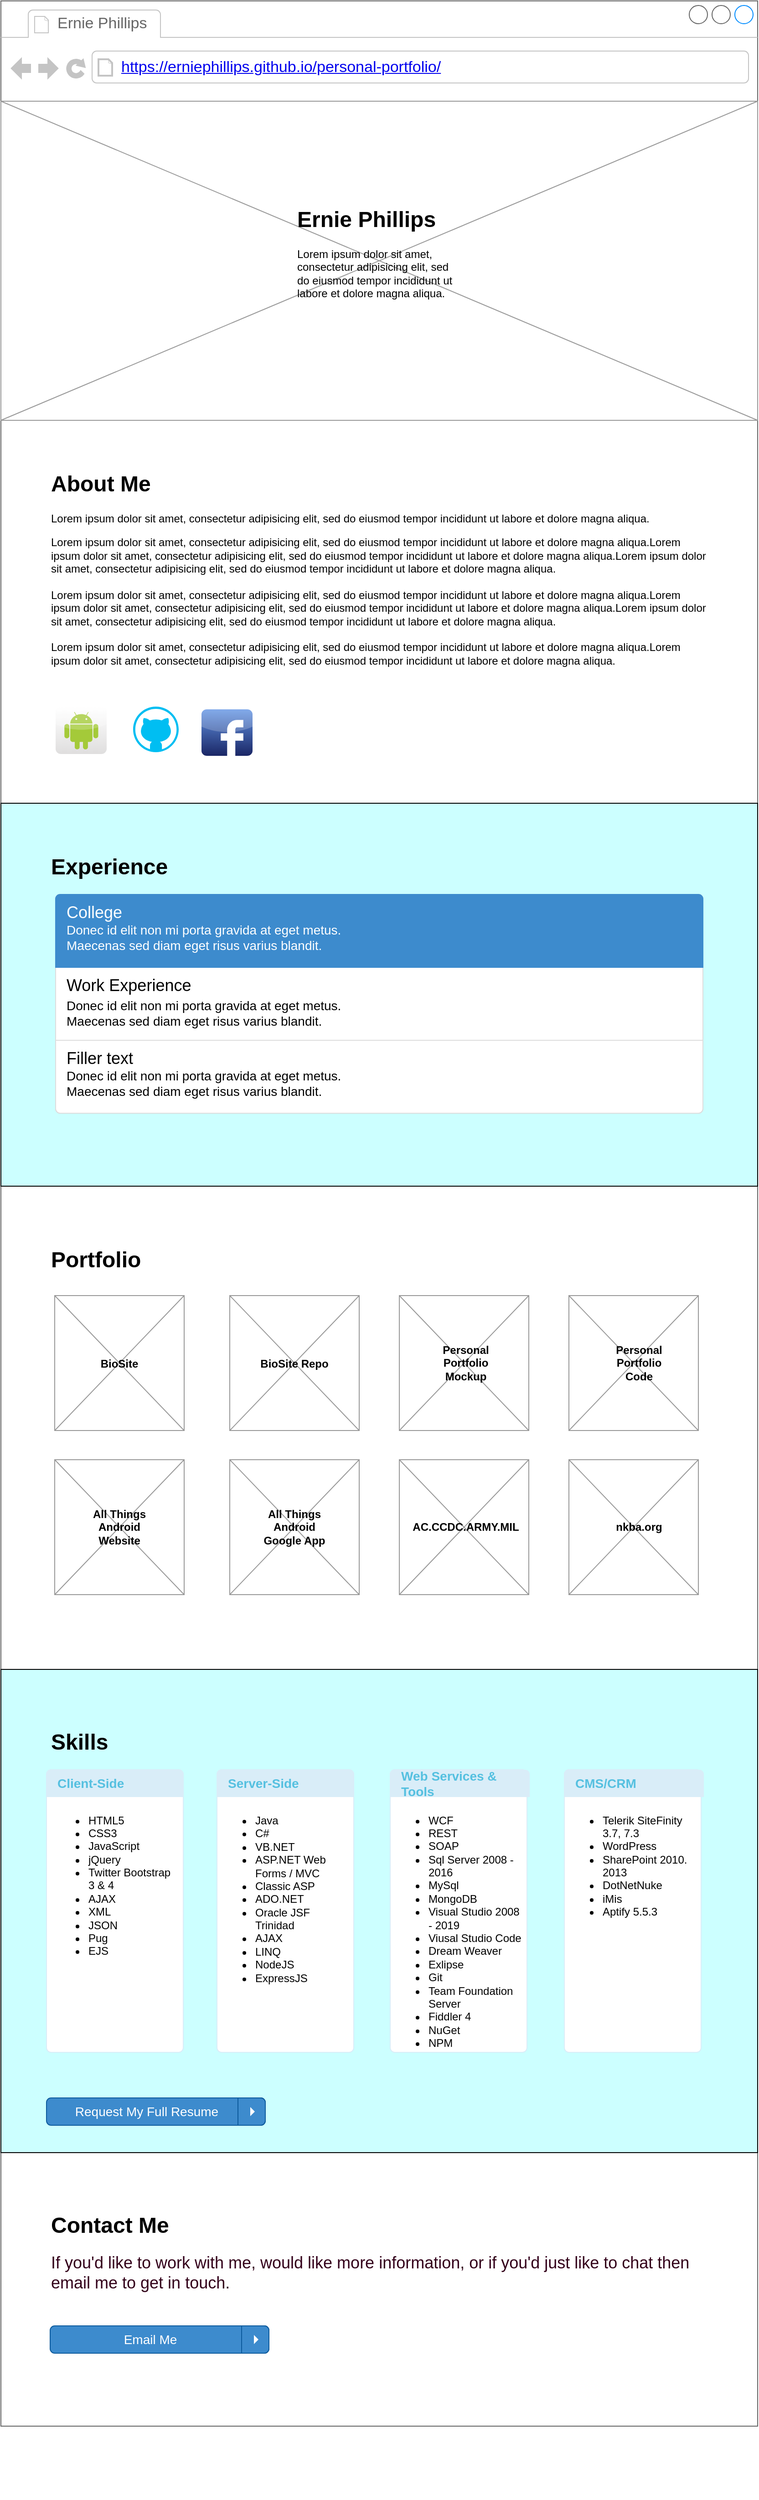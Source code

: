 <mxfile version="11.1.4" type="github"><diagram id="XvP-NfE9k2tqU_tiFjAC" name="Page-1"><mxGraphModel dx="1422" dy="715" grid="1" gridSize="10" guides="1" tooltips="1" connect="1" arrows="1" fold="1" page="1" pageScale="1" pageWidth="850" pageHeight="1100" math="0" shadow="0"><root><mxCell id="0"/><mxCell id="1" parent="0"/><mxCell id="Pns0g27VDbzkiIFMj3sT-1" value="" style="strokeWidth=1;shadow=0;dashed=0;align=center;html=1;shape=mxgraph.mockup.containers.browserWindow;rSize=0;fillColor=#ffffff;strokeColor=#666666;strokeColor2=#008cff;strokeColor3=#c4c4c4;mainText=,;recursiveResize=0;movable=0;resizable=0;rotatable=0;deletable=0;editable=0;connectable=0;" vertex="1" parent="1"><mxGeometry x="10" y="10" width="830" height="2660" as="geometry"/></mxCell><mxCell id="Pns0g27VDbzkiIFMj3sT-2" value="Ernie Phillips" style="strokeWidth=1;shadow=0;dashed=0;align=center;html=1;shape=mxgraph.mockup.containers.anchor;fontSize=17;fontColor=#666666;align=left;" vertex="1" parent="Pns0g27VDbzkiIFMj3sT-1"><mxGeometry x="60" y="12" width="110" height="26" as="geometry"/></mxCell><mxCell id="Pns0g27VDbzkiIFMj3sT-3" value="&lt;a href=&quot;https://erniephillips.github.io/personal-portfolio/&quot;&gt;https://erniephillips.github.io/personal-portfolio/&lt;/a&gt;" style="strokeWidth=1;shadow=0;dashed=0;align=center;html=1;shape=mxgraph.mockup.containers.anchor;rSize=0;fontSize=17;fontColor=#666666;align=left;" vertex="1" parent="Pns0g27VDbzkiIFMj3sT-1"><mxGeometry x="130" y="60" width="250" height="26" as="geometry"/></mxCell><mxCell id="Pns0g27VDbzkiIFMj3sT-9" value="&lt;h1&gt;About Me&lt;/h1&gt;&lt;p&gt;Lorem ipsum dolor sit amet, consectetur adipisicing elit, sed do eiusmod tempor incididunt ut labore et dolore magna aliqua.&amp;nbsp;&lt;/p&gt;Lorem ipsum dolor sit amet, consectetur adipisicing elit, sed do eiusmod tempor incididunt ut labore et dolore magna aliqua.Lorem ipsum dolor sit amet, consectetur adipisicing elit, sed do eiusmod tempor incididunt ut labore et dolore magna aliqua.Lorem ipsum dolor sit amet, consectetur adipisicing elit, sed do eiusmod tempor incididunt ut labore et dolore magna aliqua.&lt;br&gt;&lt;br&gt;Lorem ipsum dolor sit amet, consectetur adipisicing elit, sed do eiusmod tempor incididunt ut labore et dolore magna aliqua.Lorem ipsum dolor sit amet, consectetur adipisicing elit, sed do eiusmod tempor incididunt ut labore et dolore magna aliqua.Lorem ipsum dolor sit amet, consectetur adipisicing elit, sed do eiusmod tempor incididunt ut labore et dolore magna aliqua.&lt;br&gt;&lt;br&gt;Lorem ipsum dolor sit amet, consectetur adipisicing elit, sed do eiusmod tempor incididunt ut labore et dolore magna aliqua.Lorem ipsum dolor sit amet, consectetur adipisicing elit, sed do eiusmod tempor incididunt ut labore et dolore magna aliqua." style="text;html=1;strokeColor=none;fillColor=none;spacing=5;spacingTop=-20;whiteSpace=wrap;overflow=hidden;rounded=0;movable=0;resizable=0;rotatable=0;deletable=0;editable=0;connectable=0;" vertex="1" parent="Pns0g27VDbzkiIFMj3sT-1"><mxGeometry x="50" y="510" width="730" height="320" as="geometry"/></mxCell><mxCell id="Pns0g27VDbzkiIFMj3sT-10" value="" style="dashed=0;outlineConnect=0;html=1;align=center;labelPosition=center;verticalLabelPosition=bottom;verticalAlign=top;shape=mxgraph.webicons.android;fillColor=#FFFFFF;gradientColor=#DFDEDE" vertex="1" parent="Pns0g27VDbzkiIFMj3sT-1"><mxGeometry x="60" y="774" width="56" height="52" as="geometry"/></mxCell><mxCell id="Pns0g27VDbzkiIFMj3sT-11" value="" style="verticalLabelPosition=bottom;html=1;verticalAlign=top;align=center;strokeColor=none;fillColor=#00BEF2;shape=mxgraph.azure.github_code;pointerEvents=1;" vertex="1" parent="Pns0g27VDbzkiIFMj3sT-1"><mxGeometry x="145" y="774" width="50" height="50" as="geometry"/></mxCell><mxCell id="Pns0g27VDbzkiIFMj3sT-12" value="" style="dashed=0;outlineConnect=0;html=1;align=center;labelPosition=center;verticalLabelPosition=bottom;verticalAlign=top;shape=mxgraph.webicons.facebook;fillColor=#6294E4;gradientColor=#1A2665" vertex="1" parent="Pns0g27VDbzkiIFMj3sT-1"><mxGeometry x="220" y="777" width="56" height="51" as="geometry"/></mxCell><mxCell id="Pns0g27VDbzkiIFMj3sT-13" value="" style="whiteSpace=wrap;html=1;fillColor=#CCFFFF;movable=0;resizable=0;rotatable=0;deletable=0;editable=0;connectable=0;" vertex="1" parent="Pns0g27VDbzkiIFMj3sT-1"><mxGeometry y="880" width="830" height="420" as="geometry"/></mxCell><mxCell id="Pns0g27VDbzkiIFMj3sT-14" value="&lt;h1&gt;Experience&lt;/h1&gt;&lt;div&gt;&lt;br&gt;&lt;/div&gt;&lt;p&gt;&lt;/p&gt;" style="text;html=1;strokeColor=none;fillColor=none;spacing=5;spacingTop=-20;whiteSpace=wrap;overflow=hidden;rounded=0;movable=0;resizable=0;rotatable=0;deletable=0;editable=0;connectable=0;" vertex="1" parent="Pns0g27VDbzkiIFMj3sT-1"><mxGeometry x="50" y="930" width="730" height="320" as="geometry"/></mxCell><mxCell id="Pns0g27VDbzkiIFMj3sT-15" value="" style="html=1;shadow=0;dashed=0;shape=mxgraph.bootstrap.rrect;rSize=5;fillColor=#ffffff;strokeColor=#dddddd;whiteSpace=wrap;" vertex="1" parent="Pns0g27VDbzkiIFMj3sT-1"><mxGeometry x="60" y="980" width="710" height="240" as="geometry"/></mxCell><mxCell id="Pns0g27VDbzkiIFMj3sT-16" value="Donec id elit non mi porta gravida at eget metus.&#10;Maecenas sed diam eget risus varius blandit." style="strokeColor=inherit;fillColor=inherit;gradientColor=inherit;html=1;shadow=0;dashed=0;shape=mxgraph.bootstrap.rect;perimeter=none;spacingLeft=10;align=left;fontSize=14;whiteSpace=wrap;verticalAlign=bottom;spacingBottom=10;resizeWidth=1;" vertex="1" parent="Pns0g27VDbzkiIFMj3sT-15"><mxGeometry width="710" height="80" relative="1" as="geometry"><mxPoint y="80" as="offset"/></mxGeometry></mxCell><mxCell id="Pns0g27VDbzkiIFMj3sT-17" value="Work Experience" style="html=1;shadow=0;dashed=0;shape=mxgraph.bootstrap.anchor;spacingLeft=10;align=left;fontSize=18;whiteSpace=wrap;resizeWidth=1;" vertex="1" parent="Pns0g27VDbzkiIFMj3sT-16"><mxGeometry width="710" height="40" relative="1" as="geometry"/></mxCell><mxCell id="Pns0g27VDbzkiIFMj3sT-18" value="Donec id elit non mi porta gravida at eget metus.&#10;Maecenas sed diam eget risus varius blandit." style="strokeColor=inherit;fillColor=inherit;gradientColor=inherit;html=1;shadow=0;dashed=0;shape=mxgraph.bootstrap.bottomButton;rSize=5;spacingLeft=10;align=left;fontSize=14;perimeter=none;whiteSpace=wrap;verticalAlign=bottom;spacingBottom=13;resizeWidth=1;" vertex="1" parent="Pns0g27VDbzkiIFMj3sT-15"><mxGeometry y="1" width="710" height="80" relative="1" as="geometry"><mxPoint y="-80" as="offset"/></mxGeometry></mxCell><mxCell id="Pns0g27VDbzkiIFMj3sT-19" value="Filler text" style="html=1;shadow=0;dashed=0;shape=mxgraph.bootstrap.anchor;spacingLeft=10;align=left;fontSize=18;whiteSpace=wrap;resizeWidth=1;" vertex="1" parent="Pns0g27VDbzkiIFMj3sT-18"><mxGeometry width="710" height="40" relative="1" as="geometry"/></mxCell><mxCell id="Pns0g27VDbzkiIFMj3sT-20" value="Donec id elit non mi porta gravida at eget metus.&#10;Maecenas sed diam eget risus varius blandit." style="html=1;shadow=0;dashed=0;shape=mxgraph.bootstrap.topButton;rSize=5;fillColor=#3D8BCD;strokeColor=#3D8BCD;fontColor=#ffffff;spacingLeft=10;align=left;fontSize=14;perimeter=none;whiteSpace=wrap;verticalAlign=bottom;spacingBottom=13;resizeWidth=1;" vertex="1" parent="Pns0g27VDbzkiIFMj3sT-15"><mxGeometry width="710" height="80" relative="1" as="geometry"/></mxCell><mxCell id="Pns0g27VDbzkiIFMj3sT-21" value="College" style="html=1;shadow=0;dashed=0;shape=mxgraph.bootstrap.anchor;fontColor=#ffffff;spacingLeft=10;align=left;fontSize=18;whiteSpace=wrap;resizeWidth=1;" vertex="1" parent="Pns0g27VDbzkiIFMj3sT-20"><mxGeometry width="710" height="40" relative="1" as="geometry"/></mxCell><mxCell id="Pns0g27VDbzkiIFMj3sT-22" value="&lt;h1&gt;Portfolio&lt;/h1&gt;&lt;p&gt;&lt;/p&gt;" style="text;html=1;strokeColor=none;fillColor=none;spacing=5;spacingTop=-20;whiteSpace=wrap;overflow=hidden;rounded=0;movable=0;resizable=0;rotatable=0;deletable=0;editable=0;connectable=0;" vertex="1" parent="Pns0g27VDbzkiIFMj3sT-1"><mxGeometry x="50" y="1361" width="730" height="320" as="geometry"/></mxCell><mxCell id="Pns0g27VDbzkiIFMj3sT-42" value="" style="verticalLabelPosition=bottom;shadow=0;dashed=0;align=center;html=1;verticalAlign=top;strokeWidth=1;shape=mxgraph.mockup.graphics.simpleIcon;strokeColor=#999999;fillColor=#ffffff;movable=0;resizable=0;rotatable=0;deletable=0;editable=0;connectable=0;" vertex="1" parent="Pns0g27VDbzkiIFMj3sT-1"><mxGeometry x="251" y="1420" width="142" height="148" as="geometry"/></mxCell><mxCell id="Pns0g27VDbzkiIFMj3sT-45" value="" style="verticalLabelPosition=bottom;shadow=0;dashed=0;align=center;html=1;verticalAlign=top;strokeWidth=1;shape=mxgraph.mockup.graphics.simpleIcon;strokeColor=#999999;fillColor=#ffffff;movable=0;resizable=0;rotatable=0;deletable=0;editable=0;connectable=0;" vertex="1" parent="Pns0g27VDbzkiIFMj3sT-1"><mxGeometry x="59" y="1420" width="142" height="148" as="geometry"/></mxCell><mxCell id="Pns0g27VDbzkiIFMj3sT-47" value="" style="verticalLabelPosition=bottom;shadow=0;dashed=0;align=center;html=1;verticalAlign=top;strokeWidth=1;shape=mxgraph.mockup.graphics.simpleIcon;strokeColor=#999999;fillColor=#ffffff;movable=0;resizable=0;rotatable=0;deletable=0;editable=0;connectable=0;" vertex="1" parent="Pns0g27VDbzkiIFMj3sT-1"><mxGeometry x="437" y="1420" width="142" height="148" as="geometry"/></mxCell><mxCell id="Pns0g27VDbzkiIFMj3sT-46" value="" style="verticalLabelPosition=bottom;shadow=0;dashed=0;align=center;html=1;verticalAlign=top;strokeWidth=1;shape=mxgraph.mockup.graphics.simpleIcon;strokeColor=#999999;fillColor=#ffffff;movable=0;resizable=0;rotatable=0;deletable=0;editable=0;connectable=0;" vertex="1" parent="Pns0g27VDbzkiIFMj3sT-1"><mxGeometry x="623" y="1420" width="142" height="148" as="geometry"/></mxCell><mxCell id="Pns0g27VDbzkiIFMj3sT-48" value="" style="verticalLabelPosition=bottom;shadow=0;dashed=0;align=center;html=1;verticalAlign=top;strokeWidth=1;shape=mxgraph.mockup.graphics.simpleIcon;strokeColor=#999999;fillColor=#ffffff;movable=0;resizable=0;rotatable=0;deletable=0;editable=0;connectable=0;" vertex="1" parent="Pns0g27VDbzkiIFMj3sT-1"><mxGeometry x="251" y="1600" width="142" height="148" as="geometry"/></mxCell><mxCell id="Pns0g27VDbzkiIFMj3sT-49" value="" style="verticalLabelPosition=bottom;shadow=0;dashed=0;align=center;html=1;verticalAlign=top;strokeWidth=1;shape=mxgraph.mockup.graphics.simpleIcon;strokeColor=#999999;fillColor=#ffffff;movable=0;resizable=0;rotatable=0;deletable=0;editable=0;connectable=0;" vertex="1" parent="Pns0g27VDbzkiIFMj3sT-1"><mxGeometry x="59" y="1600" width="142" height="148" as="geometry"/></mxCell><mxCell id="Pns0g27VDbzkiIFMj3sT-50" value="" style="verticalLabelPosition=bottom;shadow=0;dashed=0;align=center;html=1;verticalAlign=top;strokeWidth=1;shape=mxgraph.mockup.graphics.simpleIcon;strokeColor=#999999;fillColor=#ffffff;movable=0;resizable=0;rotatable=0;deletable=0;editable=0;connectable=0;" vertex="1" parent="Pns0g27VDbzkiIFMj3sT-1"><mxGeometry x="437" y="1600" width="142" height="148" as="geometry"/></mxCell><mxCell id="Pns0g27VDbzkiIFMj3sT-51" value="" style="verticalLabelPosition=bottom;shadow=0;dashed=0;align=center;html=1;verticalAlign=top;strokeWidth=1;shape=mxgraph.mockup.graphics.simpleIcon;strokeColor=#999999;fillColor=#ffffff;movable=0;resizable=0;rotatable=0;deletable=0;editable=0;connectable=0;" vertex="1" parent="Pns0g27VDbzkiIFMj3sT-1"><mxGeometry x="623" y="1600" width="142" height="148" as="geometry"/></mxCell><mxCell id="Pns0g27VDbzkiIFMj3sT-53" value="&lt;b&gt;BioSite&lt;/b&gt;" style="text;html=1;strokeColor=none;fillColor=none;align=center;verticalAlign=middle;whiteSpace=wrap;rounded=0;" vertex="1" parent="Pns0g27VDbzkiIFMj3sT-1"><mxGeometry x="90" y="1470" width="80" height="50" as="geometry"/></mxCell><mxCell id="Pns0g27VDbzkiIFMj3sT-54" value="&lt;b&gt;BioSite Repo&lt;/b&gt;" style="text;html=1;strokeColor=none;fillColor=none;align=center;verticalAlign=middle;whiteSpace=wrap;rounded=0;" vertex="1" parent="Pns0g27VDbzkiIFMj3sT-1"><mxGeometry x="282" y="1470" width="80" height="50" as="geometry"/></mxCell><mxCell id="Pns0g27VDbzkiIFMj3sT-55" value="&lt;b&gt;Personal Portfolio Mockup&lt;/b&gt;" style="text;html=1;strokeColor=none;fillColor=none;align=center;verticalAlign=middle;whiteSpace=wrap;rounded=0;" vertex="1" parent="Pns0g27VDbzkiIFMj3sT-1"><mxGeometry x="470" y="1469" width="80" height="50" as="geometry"/></mxCell><mxCell id="Pns0g27VDbzkiIFMj3sT-56" value="&lt;b&gt;Personal Portfolio Code&lt;/b&gt;" style="text;html=1;strokeColor=none;fillColor=none;align=center;verticalAlign=middle;whiteSpace=wrap;rounded=0;" vertex="1" parent="Pns0g27VDbzkiIFMj3sT-1"><mxGeometry x="660" y="1469" width="80" height="50" as="geometry"/></mxCell><mxCell id="Pns0g27VDbzkiIFMj3sT-57" value="&lt;b&gt;All Things Android Website&lt;/b&gt;" style="text;html=1;strokeColor=none;fillColor=none;align=center;verticalAlign=middle;whiteSpace=wrap;rounded=0;" vertex="1" parent="Pns0g27VDbzkiIFMj3sT-1"><mxGeometry x="90" y="1649" width="80" height="50" as="geometry"/></mxCell><mxCell id="Pns0g27VDbzkiIFMj3sT-58" value="&lt;b&gt;All Things Android Google App&lt;/b&gt;" style="text;html=1;strokeColor=none;fillColor=none;align=center;verticalAlign=middle;whiteSpace=wrap;rounded=0;" vertex="1" parent="Pns0g27VDbzkiIFMj3sT-1"><mxGeometry x="282" y="1649" width="80" height="50" as="geometry"/></mxCell><mxCell id="Pns0g27VDbzkiIFMj3sT-59" value="&lt;b&gt;AC.CCDC.ARMY.MIL&lt;/b&gt;" style="text;html=1;strokeColor=none;fillColor=none;align=center;verticalAlign=middle;whiteSpace=wrap;rounded=0;" vertex="1" parent="Pns0g27VDbzkiIFMj3sT-1"><mxGeometry x="440" y="1649" width="140" height="50" as="geometry"/></mxCell><mxCell id="Pns0g27VDbzkiIFMj3sT-60" value="" style="whiteSpace=wrap;html=1;fillColor=#CCFFFF;movable=1;resizable=1;rotatable=1;deletable=1;editable=1;connectable=1;" vertex="1" parent="Pns0g27VDbzkiIFMj3sT-1"><mxGeometry y="1830" width="830" height="530" as="geometry"/></mxCell><mxCell id="Pns0g27VDbzkiIFMj3sT-61" value="&lt;h1&gt;Skills&lt;/h1&gt;&lt;p&gt;&lt;/p&gt;" style="text;html=1;strokeColor=none;fillColor=none;spacing=5;spacingTop=-20;whiteSpace=wrap;overflow=hidden;rounded=0;movable=1;resizable=1;rotatable=1;deletable=1;editable=1;connectable=1;" vertex="1" parent="Pns0g27VDbzkiIFMj3sT-1"><mxGeometry x="50" y="1890" width="730" height="320" as="geometry"/></mxCell><mxCell id="Pns0g27VDbzkiIFMj3sT-62" value="" style="html=1;shadow=0;dashed=0;shape=mxgraph.bootstrap.rrect;align=center;rSize=5;strokeColor=#D9EDF8;fillColor=#ffffff;fontColor=#f0f0f0;spacingTop=30;whiteSpace=wrap;" vertex="1" parent="Pns0g27VDbzkiIFMj3sT-1"><mxGeometry x="50" y="1940" width="150" height="310" as="geometry"/></mxCell><mxCell id="Pns0g27VDbzkiIFMj3sT-63" value="Client-Side" style="html=1;shadow=0;dashed=0;shape=mxgraph.bootstrap.topButton;rSize=5;strokeColor=none;fillColor=#D9EDF8;fontColor=#55C0E0;fontSize=14;fontStyle=1;align=left;spacingLeft=10;whiteSpace=wrap;resizeWidth=1;" vertex="1" parent="Pns0g27VDbzkiIFMj3sT-62"><mxGeometry width="150.0" height="30" relative="1" as="geometry"/></mxCell><mxCell id="Pns0g27VDbzkiIFMj3sT-66" value="&lt;ul&gt;&lt;li&gt;HTML5&lt;/li&gt;&lt;li&gt;CSS3&lt;/li&gt;&lt;li&gt;JavaScript&lt;/li&gt;&lt;li&gt;jQuery&lt;/li&gt;&lt;li&gt;Twitter Bootstrap 3 &amp;amp; 4&lt;/li&gt;&lt;li&gt;AJAX&lt;/li&gt;&lt;li&gt;XML&lt;/li&gt;&lt;li&gt;JSON&lt;/li&gt;&lt;li&gt;Pug&lt;/li&gt;&lt;li&gt;EJS&lt;/li&gt;&lt;/ul&gt;" style="text;strokeColor=none;fillColor=none;html=1;whiteSpace=wrap;verticalAlign=middle;overflow=hidden;" vertex="1" parent="Pns0g27VDbzkiIFMj3sT-62"><mxGeometry x="4" y="34" width="142" height="176" as="geometry"/></mxCell><mxCell id="Pns0g27VDbzkiIFMj3sT-64" value="" style="html=1;shadow=0;dashed=0;shape=mxgraph.bootstrap.rrect;align=center;rSize=5;strokeColor=#D9EDF8;fillColor=#ffffff;fontColor=#f0f0f0;spacingTop=30;whiteSpace=wrap;" vertex="1" parent="Pns0g27VDbzkiIFMj3sT-1"><mxGeometry x="237" y="1940" width="150" height="310" as="geometry"/></mxCell><mxCell id="Pns0g27VDbzkiIFMj3sT-65" value="Server-Side" style="html=1;shadow=0;dashed=0;shape=mxgraph.bootstrap.topButton;rSize=5;strokeColor=none;fillColor=#D9EDF8;fontColor=#55C0E0;fontSize=14;fontStyle=1;align=left;spacingLeft=10;whiteSpace=wrap;resizeWidth=1;" vertex="1" parent="Pns0g27VDbzkiIFMj3sT-64"><mxGeometry width="150" height="30" relative="1" as="geometry"/></mxCell><mxCell id="Pns0g27VDbzkiIFMj3sT-67" value="&lt;ul&gt;&lt;li&gt;Java&lt;/li&gt;&lt;li&gt;C#&lt;/li&gt;&lt;li&gt;VB.NET&lt;/li&gt;&lt;li&gt;ASP.NET Web Forms / MVC&lt;/li&gt;&lt;li&gt;Classic ASP&lt;/li&gt;&lt;li&gt;ADO.NET&lt;/li&gt;&lt;li&gt;Oracle JSF Trinidad&lt;/li&gt;&lt;li&gt;AJAX&lt;/li&gt;&lt;li&gt;LINQ&lt;/li&gt;&lt;li&gt;NodeJS&lt;/li&gt;&lt;li&gt;ExpressJS&lt;/li&gt;&lt;/ul&gt;" style="text;strokeColor=none;fillColor=none;html=1;whiteSpace=wrap;verticalAlign=middle;overflow=hidden;" vertex="1" parent="Pns0g27VDbzkiIFMj3sT-64"><mxGeometry y="34" width="137" height="216" as="geometry"/></mxCell><mxCell id="Pns0g27VDbzkiIFMj3sT-74" value="&lt;b&gt;nkba.org&lt;/b&gt;" style="text;html=1;strokeColor=none;fillColor=none;align=center;verticalAlign=middle;whiteSpace=wrap;rounded=0;" vertex="1" parent="Pns0g27VDbzkiIFMj3sT-1"><mxGeometry x="660" y="1649" width="80" height="50" as="geometry"/></mxCell><mxCell id="Pns0g27VDbzkiIFMj3sT-75" value="Request My Full Resume" style="html=1;shadow=0;dashed=0;shape=mxgraph.bootstrap.rrect;align=center;rSize=5;fillColor=#3D8BCD;strokeColor=#0D5B9D;spacingRight=20;fontSize=14;fontColor=#ffffff;whiteSpace=wrap;" vertex="1" parent="Pns0g27VDbzkiIFMj3sT-1"><mxGeometry x="50" y="2300" width="240" height="30" as="geometry"/></mxCell><mxCell id="Pns0g27VDbzkiIFMj3sT-76" value="" style="strokeColor=inherit;fillColor=inherit;gradientColor=inherit;html=1;shadow=0;dashed=0;shape=mxgraph.bootstrap.rightButton;rSize=5;perimeter=none;resizeHeight=1;" vertex="1" parent="Pns0g27VDbzkiIFMj3sT-75"><mxGeometry x="1" width="30" height="30" relative="1" as="geometry"><mxPoint x="-30" as="offset"/></mxGeometry></mxCell><mxCell id="Pns0g27VDbzkiIFMj3sT-77" value="" style="shape=triangle;direction=east;fillColor=#ffffff;strokeColor=none;perimeter=none;" vertex="1" parent="Pns0g27VDbzkiIFMj3sT-76"><mxGeometry x="3.5" y="-2" width="5" height="10" relative="1" as="geometry"><mxPoint x="-91.5" y="70" as="offset"/></mxGeometry></mxCell><mxCell id="Pns0g27VDbzkiIFMj3sT-78" value="&lt;h1&gt;Contact Me&lt;/h1&gt;&lt;div&gt;&lt;span style=&quot;font-family: &amp;#34;libre franklin&amp;#34; , sans-serif ; font-size: 18px ; background-color: rgb(255 , 255 , 255)&quot;&gt;&lt;font color=&quot;#33001a&quot;&gt;If you'd like to work with me, would like more information, or if you'd just like to chat then email me to get in touch.&lt;/font&gt;&lt;/span&gt;&lt;br&gt;&lt;/div&gt;&lt;p&gt;&lt;/p&gt;" style="text;html=1;strokeColor=none;fillColor=none;spacing=5;spacingTop=-20;whiteSpace=wrap;overflow=hidden;rounded=0;movable=1;resizable=1;rotatable=1;deletable=1;editable=1;connectable=1;" vertex="1" parent="Pns0g27VDbzkiIFMj3sT-1"><mxGeometry x="50" y="2420" width="730" height="320" as="geometry"/></mxCell><mxCell id="Pns0g27VDbzkiIFMj3sT-79" value="Email Me" style="html=1;shadow=0;dashed=0;shape=mxgraph.bootstrap.rrect;align=center;rSize=5;fillColor=#3D8BCD;strokeColor=#0D5B9D;spacingRight=20;fontSize=14;fontColor=#ffffff;whiteSpace=wrap;" vertex="1" parent="Pns0g27VDbzkiIFMj3sT-1"><mxGeometry x="54" y="2550" width="240" height="30" as="geometry"/></mxCell><mxCell id="Pns0g27VDbzkiIFMj3sT-80" value="" style="strokeColor=inherit;fillColor=inherit;gradientColor=inherit;html=1;shadow=0;dashed=0;shape=mxgraph.bootstrap.rightButton;rSize=5;perimeter=none;resizeHeight=1;" vertex="1" parent="Pns0g27VDbzkiIFMj3sT-79"><mxGeometry x="1" width="30" height="30" relative="1" as="geometry"><mxPoint x="-30" as="offset"/></mxGeometry></mxCell><mxCell id="Pns0g27VDbzkiIFMj3sT-81" value="" style="shape=triangle;direction=east;fillColor=#ffffff;strokeColor=none;perimeter=none;" vertex="1" parent="Pns0g27VDbzkiIFMj3sT-80"><mxGeometry x="3.5" y="-2" width="5" height="10" relative="1" as="geometry"><mxPoint x="-91.5" y="70" as="offset"/></mxGeometry></mxCell><mxCell id="Pns0g27VDbzkiIFMj3sT-7" value="" style="verticalLabelPosition=bottom;shadow=0;dashed=0;align=center;html=1;verticalAlign=top;strokeWidth=1;shape=mxgraph.mockup.graphics.simpleIcon;strokeColor=#999999;fillColor=#ffffff;movable=0;resizable=0;rotatable=0;deletable=0;editable=0;connectable=0;" vertex="1" parent="1"><mxGeometry x="10" y="120" width="830" height="350" as="geometry"/></mxCell><mxCell id="Pns0g27VDbzkiIFMj3sT-8" value="&lt;h1&gt;Ernie Phillips&lt;/h1&gt;&lt;p&gt;Lorem ipsum dolor sit amet, consectetur adipisicing elit, sed do eiusmod tempor incididunt ut labore et dolore magna aliqua.&lt;/p&gt;" style="text;html=1;strokeColor=none;fillColor=none;spacing=5;spacingTop=-20;whiteSpace=wrap;overflow=hidden;rounded=0;" vertex="1" parent="1"><mxGeometry x="330" y="230" width="190" height="120" as="geometry"/></mxCell><mxCell id="Pns0g27VDbzkiIFMj3sT-68" value="" style="html=1;shadow=0;dashed=0;shape=mxgraph.bootstrap.rrect;align=center;rSize=5;strokeColor=#D9EDF8;fillColor=#ffffff;fontColor=#f0f0f0;spacingTop=30;whiteSpace=wrap;" vertex="1" parent="1"><mxGeometry x="437" y="1950" width="150" height="310" as="geometry"/></mxCell><mxCell id="Pns0g27VDbzkiIFMj3sT-69" value="Web Services &amp;amp; Tools" style="html=1;shadow=0;dashed=0;shape=mxgraph.bootstrap.topButton;rSize=5;strokeColor=none;fillColor=#D9EDF8;fontColor=#55C0E0;fontSize=14;fontStyle=1;align=left;spacingLeft=10;whiteSpace=wrap;resizeWidth=1;" vertex="1" parent="Pns0g27VDbzkiIFMj3sT-68"><mxGeometry width="153" height="30" relative="1" as="geometry"/></mxCell><mxCell id="Pns0g27VDbzkiIFMj3sT-70" value="&lt;ul&gt;&lt;li&gt;WCF&lt;/li&gt;&lt;li&gt;REST&lt;/li&gt;&lt;li&gt;SOAP&lt;/li&gt;&lt;li&gt;Sql Server 2008 - 2016&lt;/li&gt;&lt;li&gt;MySql&lt;/li&gt;&lt;li&gt;MongoDB&lt;/li&gt;&lt;li&gt;Visual Studio 2008 - 2019&lt;/li&gt;&lt;li&gt;Viusal Studio Code&lt;/li&gt;&lt;li&gt;Dream Weaver&lt;/li&gt;&lt;li&gt;Exlipse&lt;/li&gt;&lt;li&gt;Git&lt;/li&gt;&lt;li&gt;Team Foundation Server&lt;/li&gt;&lt;li&gt;Fiddler 4&lt;/li&gt;&lt;li&gt;NuGet&lt;/li&gt;&lt;li&gt;NPM&lt;/li&gt;&lt;/ul&gt;" style="text;strokeColor=none;fillColor=none;html=1;whiteSpace=wrap;verticalAlign=middle;overflow=hidden;" vertex="1" parent="Pns0g27VDbzkiIFMj3sT-68"><mxGeometry y="34.444" width="149.175" height="275.556" as="geometry"/></mxCell><mxCell id="Pns0g27VDbzkiIFMj3sT-71" value="" style="html=1;shadow=0;dashed=0;shape=mxgraph.bootstrap.rrect;align=center;rSize=5;strokeColor=#D9EDF8;fillColor=#ffffff;fontColor=#f0f0f0;spacingTop=30;whiteSpace=wrap;" vertex="1" parent="1"><mxGeometry x="628" y="1950" width="150" height="310" as="geometry"/></mxCell><mxCell id="Pns0g27VDbzkiIFMj3sT-72" value="CMS/CRM" style="html=1;shadow=0;dashed=0;shape=mxgraph.bootstrap.topButton;rSize=5;strokeColor=none;fillColor=#D9EDF8;fontColor=#55C0E0;fontSize=14;fontStyle=1;align=left;spacingLeft=10;whiteSpace=wrap;resizeWidth=1;" vertex="1" parent="Pns0g27VDbzkiIFMj3sT-71"><mxGeometry width="153" height="30" relative="1" as="geometry"/></mxCell><mxCell id="Pns0g27VDbzkiIFMj3sT-73" value="&lt;ul&gt;&lt;li&gt;Telerik SiteFinity 3.7, 7.3&lt;/li&gt;&lt;li&gt;WordPress&lt;/li&gt;&lt;li&gt;SharePoint 2010. 2013&lt;/li&gt;&lt;li&gt;DotNetNuke&lt;/li&gt;&lt;li&gt;iMis&lt;/li&gt;&lt;li&gt;Aptify 5.5.3&lt;/li&gt;&lt;/ul&gt;" style="text;strokeColor=none;fillColor=none;html=1;whiteSpace=wrap;verticalAlign=middle;overflow=hidden;" vertex="1" parent="Pns0g27VDbzkiIFMj3sT-71"><mxGeometry y="34" width="149" height="136" as="geometry"/></mxCell></root></mxGraphModel></diagram></mxfile>